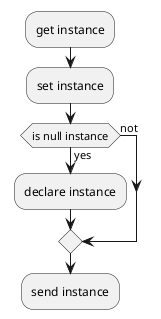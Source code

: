 @startuml
:get instance;

:set instance;

if (is null instance) then (yes)
:declare instance;

else (not)
endif

:send instance;
@enduml
